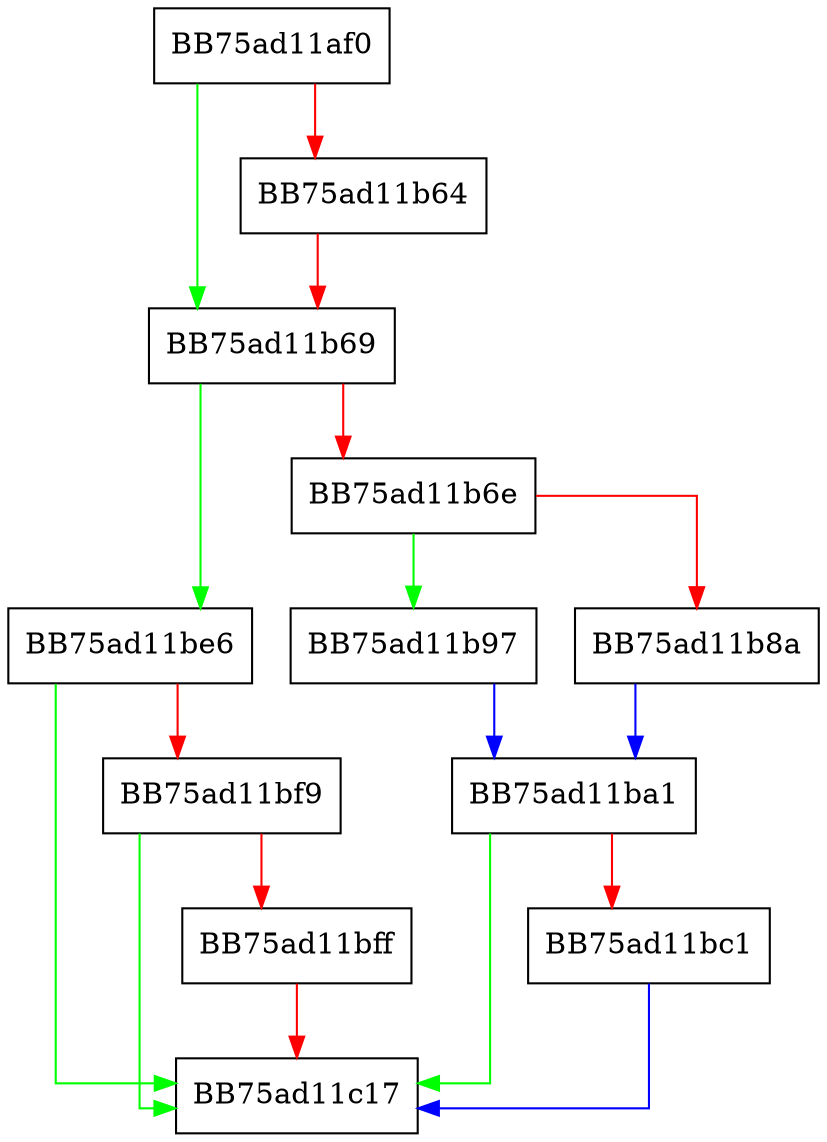 digraph LoadImportsParam {
  node [shape="box"];
  graph [splines=ortho];
  BB75ad11af0 -> BB75ad11b69 [color="green"];
  BB75ad11af0 -> BB75ad11b64 [color="red"];
  BB75ad11b64 -> BB75ad11b69 [color="red"];
  BB75ad11b69 -> BB75ad11be6 [color="green"];
  BB75ad11b69 -> BB75ad11b6e [color="red"];
  BB75ad11b6e -> BB75ad11b97 [color="green"];
  BB75ad11b6e -> BB75ad11b8a [color="red"];
  BB75ad11b8a -> BB75ad11ba1 [color="blue"];
  BB75ad11b97 -> BB75ad11ba1 [color="blue"];
  BB75ad11ba1 -> BB75ad11c17 [color="green"];
  BB75ad11ba1 -> BB75ad11bc1 [color="red"];
  BB75ad11bc1 -> BB75ad11c17 [color="blue"];
  BB75ad11be6 -> BB75ad11c17 [color="green"];
  BB75ad11be6 -> BB75ad11bf9 [color="red"];
  BB75ad11bf9 -> BB75ad11c17 [color="green"];
  BB75ad11bf9 -> BB75ad11bff [color="red"];
  BB75ad11bff -> BB75ad11c17 [color="red"];
}